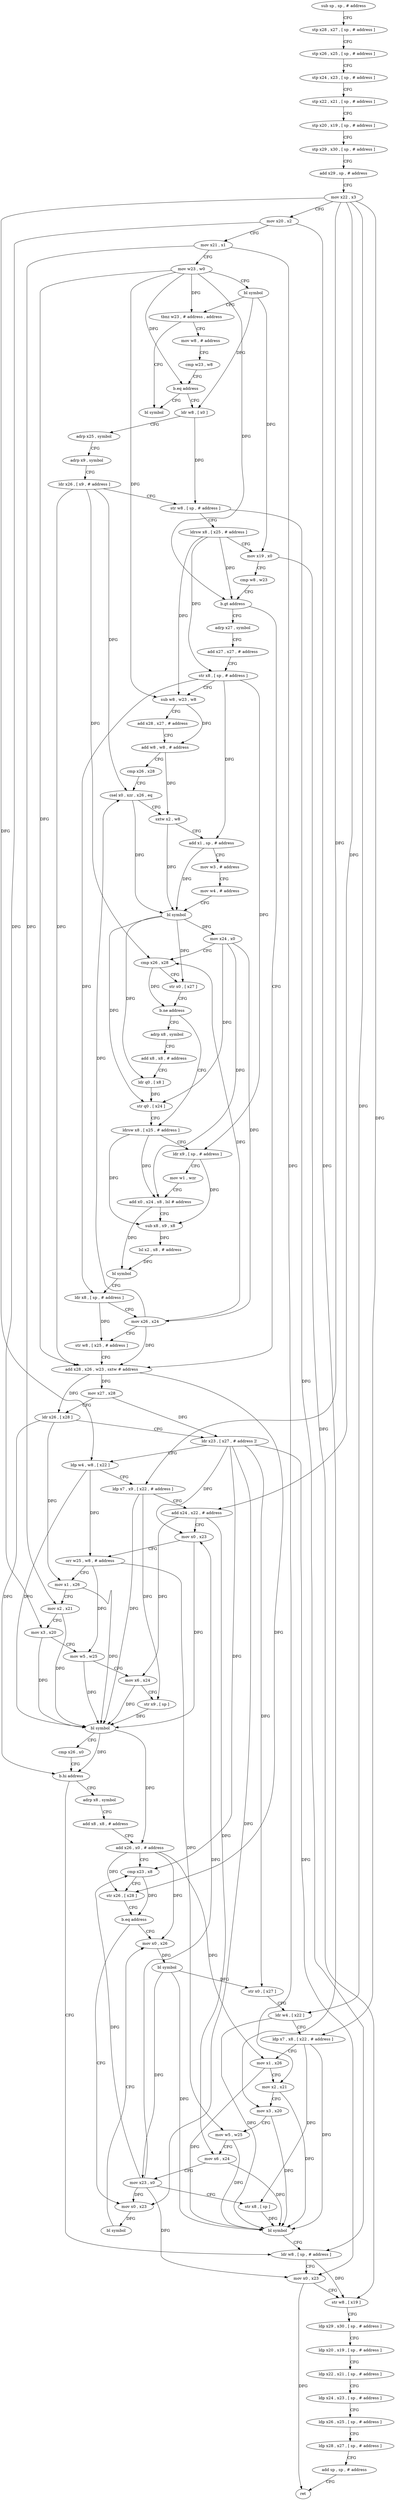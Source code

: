 digraph "func" {
"4212428" [label = "sub sp , sp , # address" ]
"4212432" [label = "stp x28 , x27 , [ sp , # address ]" ]
"4212436" [label = "stp x26 , x25 , [ sp , # address ]" ]
"4212440" [label = "stp x24 , x23 , [ sp , # address ]" ]
"4212444" [label = "stp x22 , x21 , [ sp , # address ]" ]
"4212448" [label = "stp x20 , x19 , [ sp , # address ]" ]
"4212452" [label = "stp x29 , x30 , [ sp , # address ]" ]
"4212456" [label = "add x29 , sp , # address" ]
"4212460" [label = "mov x22 , x3" ]
"4212464" [label = "mov x20 , x2" ]
"4212468" [label = "mov x21 , x1" ]
"4212472" [label = "mov w23 , w0" ]
"4212476" [label = "bl symbol" ]
"4212480" [label = "tbnz w23 , # address , address" ]
"4212856" [label = "bl symbol" ]
"4212484" [label = "mov w8 , # address" ]
"4212488" [label = "cmp w23 , w8" ]
"4212492" [label = "b.eq address" ]
"4212496" [label = "ldr w8 , [ x0 ]" ]
"4212500" [label = "adrp x25 , symbol" ]
"4212504" [label = "adrp x9 , symbol" ]
"4212508" [label = "ldr x26 , [ x9 , # address ]" ]
"4212512" [label = "str w8 , [ sp , # address ]" ]
"4212516" [label = "ldrsw x8 , [ x25 , # address ]" ]
"4212520" [label = "mov x19 , x0" ]
"4212524" [label = "cmp w8 , w23" ]
"4212528" [label = "b.gt address" ]
"4212656" [label = "add x28 , x26 , w23 , sxtw # address" ]
"4212532" [label = "adrp x27 , symbol" ]
"4212660" [label = "mov x27 , x28" ]
"4212664" [label = "ldr x26 , [ x28 ]" ]
"4212668" [label = "ldr x23 , [ x27 , # address ]!" ]
"4212672" [label = "ldp w4 , w8 , [ x22 ]" ]
"4212676" [label = "ldp x7 , x9 , [ x22 , # address ]" ]
"4212680" [label = "add x24 , x22 , # address" ]
"4212684" [label = "mov x0 , x23" ]
"4212688" [label = "orr w25 , w8 , # address" ]
"4212692" [label = "mov x1 , x26" ]
"4212696" [label = "mov x2 , x21" ]
"4212700" [label = "mov x3 , x20" ]
"4212704" [label = "mov w5 , w25" ]
"4212708" [label = "mov x6 , x24" ]
"4212712" [label = "str x9 , [ sp ]" ]
"4212716" [label = "bl symbol" ]
"4212720" [label = "cmp x26 , x0" ]
"4212724" [label = "b.hi address" ]
"4212812" [label = "ldr w8 , [ sp , # address ]" ]
"4212728" [label = "adrp x8 , symbol" ]
"4212536" [label = "add x27 , x27 , # address" ]
"4212540" [label = "str x8 , [ sp , # address ]" ]
"4212544" [label = "sub w8 , w23 , w8" ]
"4212548" [label = "add x28 , x27 , # address" ]
"4212552" [label = "add w8 , w8 , # address" ]
"4212556" [label = "cmp x26 , x28" ]
"4212560" [label = "csel x0 , xzr , x26 , eq" ]
"4212564" [label = "sxtw x2 , w8" ]
"4212568" [label = "add x1 , sp , # address" ]
"4212572" [label = "mov w3 , # address" ]
"4212576" [label = "mov w4 , # address" ]
"4212580" [label = "bl symbol" ]
"4212584" [label = "mov x24 , x0" ]
"4212588" [label = "cmp x26 , x28" ]
"4212592" [label = "str x0 , [ x27 ]" ]
"4212596" [label = "b.ne address" ]
"4212616" [label = "ldrsw x8 , [ x25 , # address ]" ]
"4212600" [label = "adrp x8 , symbol" ]
"4212816" [label = "mov x0 , x23" ]
"4212820" [label = "str w8 , [ x19 ]" ]
"4212824" [label = "ldp x29 , x30 , [ sp , # address ]" ]
"4212828" [label = "ldp x20 , x19 , [ sp , # address ]" ]
"4212832" [label = "ldp x22 , x21 , [ sp , # address ]" ]
"4212836" [label = "ldp x24 , x23 , [ sp , # address ]" ]
"4212840" [label = "ldp x26 , x25 , [ sp , # address ]" ]
"4212844" [label = "ldp x28 , x27 , [ sp , # address ]" ]
"4212848" [label = "add sp , sp , # address" ]
"4212852" [label = "ret" ]
"4212732" [label = "add x8 , x8 , # address" ]
"4212736" [label = "add x26 , x0 , # address" ]
"4212740" [label = "cmp x23 , x8" ]
"4212744" [label = "str x26 , [ x28 ]" ]
"4212748" [label = "b.eq address" ]
"4212760" [label = "mov x0 , x26" ]
"4212752" [label = "mov x0 , x23" ]
"4212620" [label = "ldr x9 , [ sp , # address ]" ]
"4212624" [label = "mov w1 , wzr" ]
"4212628" [label = "add x0 , x24 , x8 , lsl # address" ]
"4212632" [label = "sub x8 , x9 , x8" ]
"4212636" [label = "lsl x2 , x8 , # address" ]
"4212640" [label = "bl symbol" ]
"4212644" [label = "ldr x8 , [ sp , # address ]" ]
"4212648" [label = "mov x26 , x24" ]
"4212652" [label = "str w8 , [ x25 , # address ]" ]
"4212604" [label = "add x8 , x8 , # address" ]
"4212608" [label = "ldr q0 , [ x8 ]" ]
"4212612" [label = "str q0 , [ x24 ]" ]
"4212764" [label = "bl symbol" ]
"4212768" [label = "str x0 , [ x27 ]" ]
"4212772" [label = "ldr w4 , [ x22 ]" ]
"4212776" [label = "ldp x7 , x8 , [ x22 , # address ]" ]
"4212780" [label = "mov x1 , x26" ]
"4212784" [label = "mov x2 , x21" ]
"4212788" [label = "mov x3 , x20" ]
"4212792" [label = "mov w5 , w25" ]
"4212796" [label = "mov x6 , x24" ]
"4212800" [label = "mov x23 , x0" ]
"4212804" [label = "str x8 , [ sp ]" ]
"4212808" [label = "bl symbol" ]
"4212756" [label = "bl symbol" ]
"4212428" -> "4212432" [ label = "CFG" ]
"4212432" -> "4212436" [ label = "CFG" ]
"4212436" -> "4212440" [ label = "CFG" ]
"4212440" -> "4212444" [ label = "CFG" ]
"4212444" -> "4212448" [ label = "CFG" ]
"4212448" -> "4212452" [ label = "CFG" ]
"4212452" -> "4212456" [ label = "CFG" ]
"4212456" -> "4212460" [ label = "CFG" ]
"4212460" -> "4212464" [ label = "CFG" ]
"4212460" -> "4212672" [ label = "DFG" ]
"4212460" -> "4212676" [ label = "DFG" ]
"4212460" -> "4212680" [ label = "DFG" ]
"4212460" -> "4212772" [ label = "DFG" ]
"4212460" -> "4212776" [ label = "DFG" ]
"4212464" -> "4212468" [ label = "CFG" ]
"4212464" -> "4212700" [ label = "DFG" ]
"4212464" -> "4212788" [ label = "DFG" ]
"4212468" -> "4212472" [ label = "CFG" ]
"4212468" -> "4212696" [ label = "DFG" ]
"4212468" -> "4212784" [ label = "DFG" ]
"4212472" -> "4212476" [ label = "CFG" ]
"4212472" -> "4212480" [ label = "DFG" ]
"4212472" -> "4212492" [ label = "DFG" ]
"4212472" -> "4212528" [ label = "DFG" ]
"4212472" -> "4212656" [ label = "DFG" ]
"4212472" -> "4212544" [ label = "DFG" ]
"4212476" -> "4212480" [ label = "CFG" ]
"4212476" -> "4212496" [ label = "DFG" ]
"4212476" -> "4212520" [ label = "DFG" ]
"4212480" -> "4212856" [ label = "CFG" ]
"4212480" -> "4212484" [ label = "CFG" ]
"4212484" -> "4212488" [ label = "CFG" ]
"4212488" -> "4212492" [ label = "CFG" ]
"4212492" -> "4212856" [ label = "CFG" ]
"4212492" -> "4212496" [ label = "CFG" ]
"4212496" -> "4212500" [ label = "CFG" ]
"4212496" -> "4212512" [ label = "DFG" ]
"4212500" -> "4212504" [ label = "CFG" ]
"4212504" -> "4212508" [ label = "CFG" ]
"4212508" -> "4212512" [ label = "CFG" ]
"4212508" -> "4212656" [ label = "DFG" ]
"4212508" -> "4212560" [ label = "DFG" ]
"4212508" -> "4212588" [ label = "DFG" ]
"4212512" -> "4212516" [ label = "CFG" ]
"4212512" -> "4212812" [ label = "DFG" ]
"4212516" -> "4212520" [ label = "CFG" ]
"4212516" -> "4212528" [ label = "DFG" ]
"4212516" -> "4212540" [ label = "DFG" ]
"4212516" -> "4212544" [ label = "DFG" ]
"4212520" -> "4212524" [ label = "CFG" ]
"4212520" -> "4212820" [ label = "DFG" ]
"4212524" -> "4212528" [ label = "CFG" ]
"4212528" -> "4212656" [ label = "CFG" ]
"4212528" -> "4212532" [ label = "CFG" ]
"4212656" -> "4212660" [ label = "DFG" ]
"4212656" -> "4212664" [ label = "DFG" ]
"4212656" -> "4212744" [ label = "DFG" ]
"4212532" -> "4212536" [ label = "CFG" ]
"4212660" -> "4212664" [ label = "CFG" ]
"4212660" -> "4212668" [ label = "DFG" ]
"4212664" -> "4212668" [ label = "CFG" ]
"4212664" -> "4212692" [ label = "DFG" ]
"4212664" -> "4212724" [ label = "DFG" ]
"4212668" -> "4212672" [ label = "CFG" ]
"4212668" -> "4212768" [ label = "DFG" ]
"4212668" -> "4212684" [ label = "DFG" ]
"4212668" -> "4212816" [ label = "DFG" ]
"4212668" -> "4212740" [ label = "DFG" ]
"4212668" -> "4212752" [ label = "DFG" ]
"4212672" -> "4212676" [ label = "CFG" ]
"4212672" -> "4212716" [ label = "DFG" ]
"4212672" -> "4212688" [ label = "DFG" ]
"4212676" -> "4212680" [ label = "CFG" ]
"4212676" -> "4212716" [ label = "DFG" ]
"4212676" -> "4212712" [ label = "DFG" ]
"4212680" -> "4212684" [ label = "CFG" ]
"4212680" -> "4212708" [ label = "DFG" ]
"4212680" -> "4212796" [ label = "DFG" ]
"4212684" -> "4212688" [ label = "CFG" ]
"4212684" -> "4212716" [ label = "DFG" ]
"4212688" -> "4212692" [ label = "CFG" ]
"4212688" -> "4212704" [ label = "DFG" ]
"4212688" -> "4212792" [ label = "DFG" ]
"4212692" -> "4212696" [ label = "CFG" ]
"4212692" -> "4212716" [ label = "DFG" ]
"4212696" -> "4212700" [ label = "CFG" ]
"4212696" -> "4212716" [ label = "DFG" ]
"4212700" -> "4212704" [ label = "CFG" ]
"4212700" -> "4212716" [ label = "DFG" ]
"4212704" -> "4212708" [ label = "CFG" ]
"4212704" -> "4212716" [ label = "DFG" ]
"4212708" -> "4212712" [ label = "CFG" ]
"4212708" -> "4212716" [ label = "DFG" ]
"4212712" -> "4212716" [ label = "DFG" ]
"4212716" -> "4212720" [ label = "CFG" ]
"4212716" -> "4212724" [ label = "DFG" ]
"4212716" -> "4212736" [ label = "DFG" ]
"4212720" -> "4212724" [ label = "CFG" ]
"4212724" -> "4212812" [ label = "CFG" ]
"4212724" -> "4212728" [ label = "CFG" ]
"4212812" -> "4212816" [ label = "CFG" ]
"4212812" -> "4212820" [ label = "DFG" ]
"4212728" -> "4212732" [ label = "CFG" ]
"4212536" -> "4212540" [ label = "CFG" ]
"4212540" -> "4212544" [ label = "CFG" ]
"4212540" -> "4212620" [ label = "DFG" ]
"4212540" -> "4212644" [ label = "DFG" ]
"4212540" -> "4212568" [ label = "DFG" ]
"4212544" -> "4212548" [ label = "CFG" ]
"4212544" -> "4212552" [ label = "DFG" ]
"4212548" -> "4212552" [ label = "CFG" ]
"4212552" -> "4212556" [ label = "CFG" ]
"4212552" -> "4212564" [ label = "DFG" ]
"4212556" -> "4212560" [ label = "CFG" ]
"4212560" -> "4212564" [ label = "CFG" ]
"4212560" -> "4212580" [ label = "DFG" ]
"4212564" -> "4212568" [ label = "CFG" ]
"4212564" -> "4212580" [ label = "DFG" ]
"4212568" -> "4212572" [ label = "CFG" ]
"4212568" -> "4212580" [ label = "DFG" ]
"4212572" -> "4212576" [ label = "CFG" ]
"4212576" -> "4212580" [ label = "CFG" ]
"4212580" -> "4212584" [ label = "DFG" ]
"4212580" -> "4212592" [ label = "DFG" ]
"4212580" -> "4212608" [ label = "DFG" ]
"4212580" -> "4212612" [ label = "DFG" ]
"4212584" -> "4212588" [ label = "CFG" ]
"4212584" -> "4212628" [ label = "DFG" ]
"4212584" -> "4212648" [ label = "DFG" ]
"4212584" -> "4212612" [ label = "DFG" ]
"4212588" -> "4212592" [ label = "CFG" ]
"4212588" -> "4212596" [ label = "DFG" ]
"4212592" -> "4212596" [ label = "CFG" ]
"4212596" -> "4212616" [ label = "CFG" ]
"4212596" -> "4212600" [ label = "CFG" ]
"4212616" -> "4212620" [ label = "CFG" ]
"4212616" -> "4212628" [ label = "DFG" ]
"4212616" -> "4212632" [ label = "DFG" ]
"4212600" -> "4212604" [ label = "CFG" ]
"4212816" -> "4212820" [ label = "CFG" ]
"4212816" -> "4212852" [ label = "DFG" ]
"4212820" -> "4212824" [ label = "CFG" ]
"4212824" -> "4212828" [ label = "CFG" ]
"4212828" -> "4212832" [ label = "CFG" ]
"4212832" -> "4212836" [ label = "CFG" ]
"4212836" -> "4212840" [ label = "CFG" ]
"4212840" -> "4212844" [ label = "CFG" ]
"4212844" -> "4212848" [ label = "CFG" ]
"4212848" -> "4212852" [ label = "CFG" ]
"4212732" -> "4212736" [ label = "CFG" ]
"4212736" -> "4212740" [ label = "CFG" ]
"4212736" -> "4212744" [ label = "DFG" ]
"4212736" -> "4212760" [ label = "DFG" ]
"4212736" -> "4212780" [ label = "DFG" ]
"4212740" -> "4212744" [ label = "CFG" ]
"4212740" -> "4212748" [ label = "DFG" ]
"4212744" -> "4212748" [ label = "CFG" ]
"4212748" -> "4212760" [ label = "CFG" ]
"4212748" -> "4212752" [ label = "CFG" ]
"4212760" -> "4212764" [ label = "DFG" ]
"4212752" -> "4212756" [ label = "DFG" ]
"4212620" -> "4212624" [ label = "CFG" ]
"4212620" -> "4212632" [ label = "DFG" ]
"4212624" -> "4212628" [ label = "CFG" ]
"4212628" -> "4212632" [ label = "CFG" ]
"4212628" -> "4212640" [ label = "DFG" ]
"4212632" -> "4212636" [ label = "DFG" ]
"4212636" -> "4212640" [ label = "DFG" ]
"4212640" -> "4212644" [ label = "CFG" ]
"4212644" -> "4212648" [ label = "CFG" ]
"4212644" -> "4212652" [ label = "DFG" ]
"4212648" -> "4212652" [ label = "CFG" ]
"4212648" -> "4212560" [ label = "DFG" ]
"4212648" -> "4212588" [ label = "DFG" ]
"4212648" -> "4212656" [ label = "DFG" ]
"4212652" -> "4212656" [ label = "CFG" ]
"4212604" -> "4212608" [ label = "CFG" ]
"4212608" -> "4212612" [ label = "DFG" ]
"4212612" -> "4212616" [ label = "CFG" ]
"4212764" -> "4212768" [ label = "DFG" ]
"4212764" -> "4212800" [ label = "DFG" ]
"4212764" -> "4212808" [ label = "DFG" ]
"4212768" -> "4212772" [ label = "CFG" ]
"4212772" -> "4212776" [ label = "CFG" ]
"4212772" -> "4212808" [ label = "DFG" ]
"4212776" -> "4212780" [ label = "CFG" ]
"4212776" -> "4212808" [ label = "DFG" ]
"4212776" -> "4212804" [ label = "DFG" ]
"4212780" -> "4212784" [ label = "CFG" ]
"4212780" -> "4212808" [ label = "DFG" ]
"4212784" -> "4212788" [ label = "CFG" ]
"4212784" -> "4212808" [ label = "DFG" ]
"4212788" -> "4212792" [ label = "CFG" ]
"4212788" -> "4212808" [ label = "DFG" ]
"4212792" -> "4212796" [ label = "CFG" ]
"4212792" -> "4212808" [ label = "DFG" ]
"4212796" -> "4212800" [ label = "CFG" ]
"4212796" -> "4212808" [ label = "DFG" ]
"4212800" -> "4212804" [ label = "CFG" ]
"4212800" -> "4212684" [ label = "DFG" ]
"4212800" -> "4212816" [ label = "DFG" ]
"4212800" -> "4212740" [ label = "DFG" ]
"4212800" -> "4212752" [ label = "DFG" ]
"4212804" -> "4212808" [ label = "DFG" ]
"4212808" -> "4212812" [ label = "CFG" ]
"4212756" -> "4212760" [ label = "CFG" ]
}
